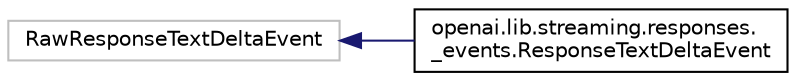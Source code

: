 digraph "Graphical Class Hierarchy"
{
 // LATEX_PDF_SIZE
  edge [fontname="Helvetica",fontsize="10",labelfontname="Helvetica",labelfontsize="10"];
  node [fontname="Helvetica",fontsize="10",shape=record];
  rankdir="LR";
  Node18701 [label="RawResponseTextDeltaEvent",height=0.2,width=0.4,color="grey75", fillcolor="white", style="filled",tooltip=" "];
  Node18701 -> Node0 [dir="back",color="midnightblue",fontsize="10",style="solid",fontname="Helvetica"];
  Node0 [label="openai.lib.streaming.responses.\l_events.ResponseTextDeltaEvent",height=0.2,width=0.4,color="black", fillcolor="white", style="filled",URL="$classopenai_1_1lib_1_1streaming_1_1responses_1_1__events_1_1ResponseTextDeltaEvent.html",tooltip=" "];
}
